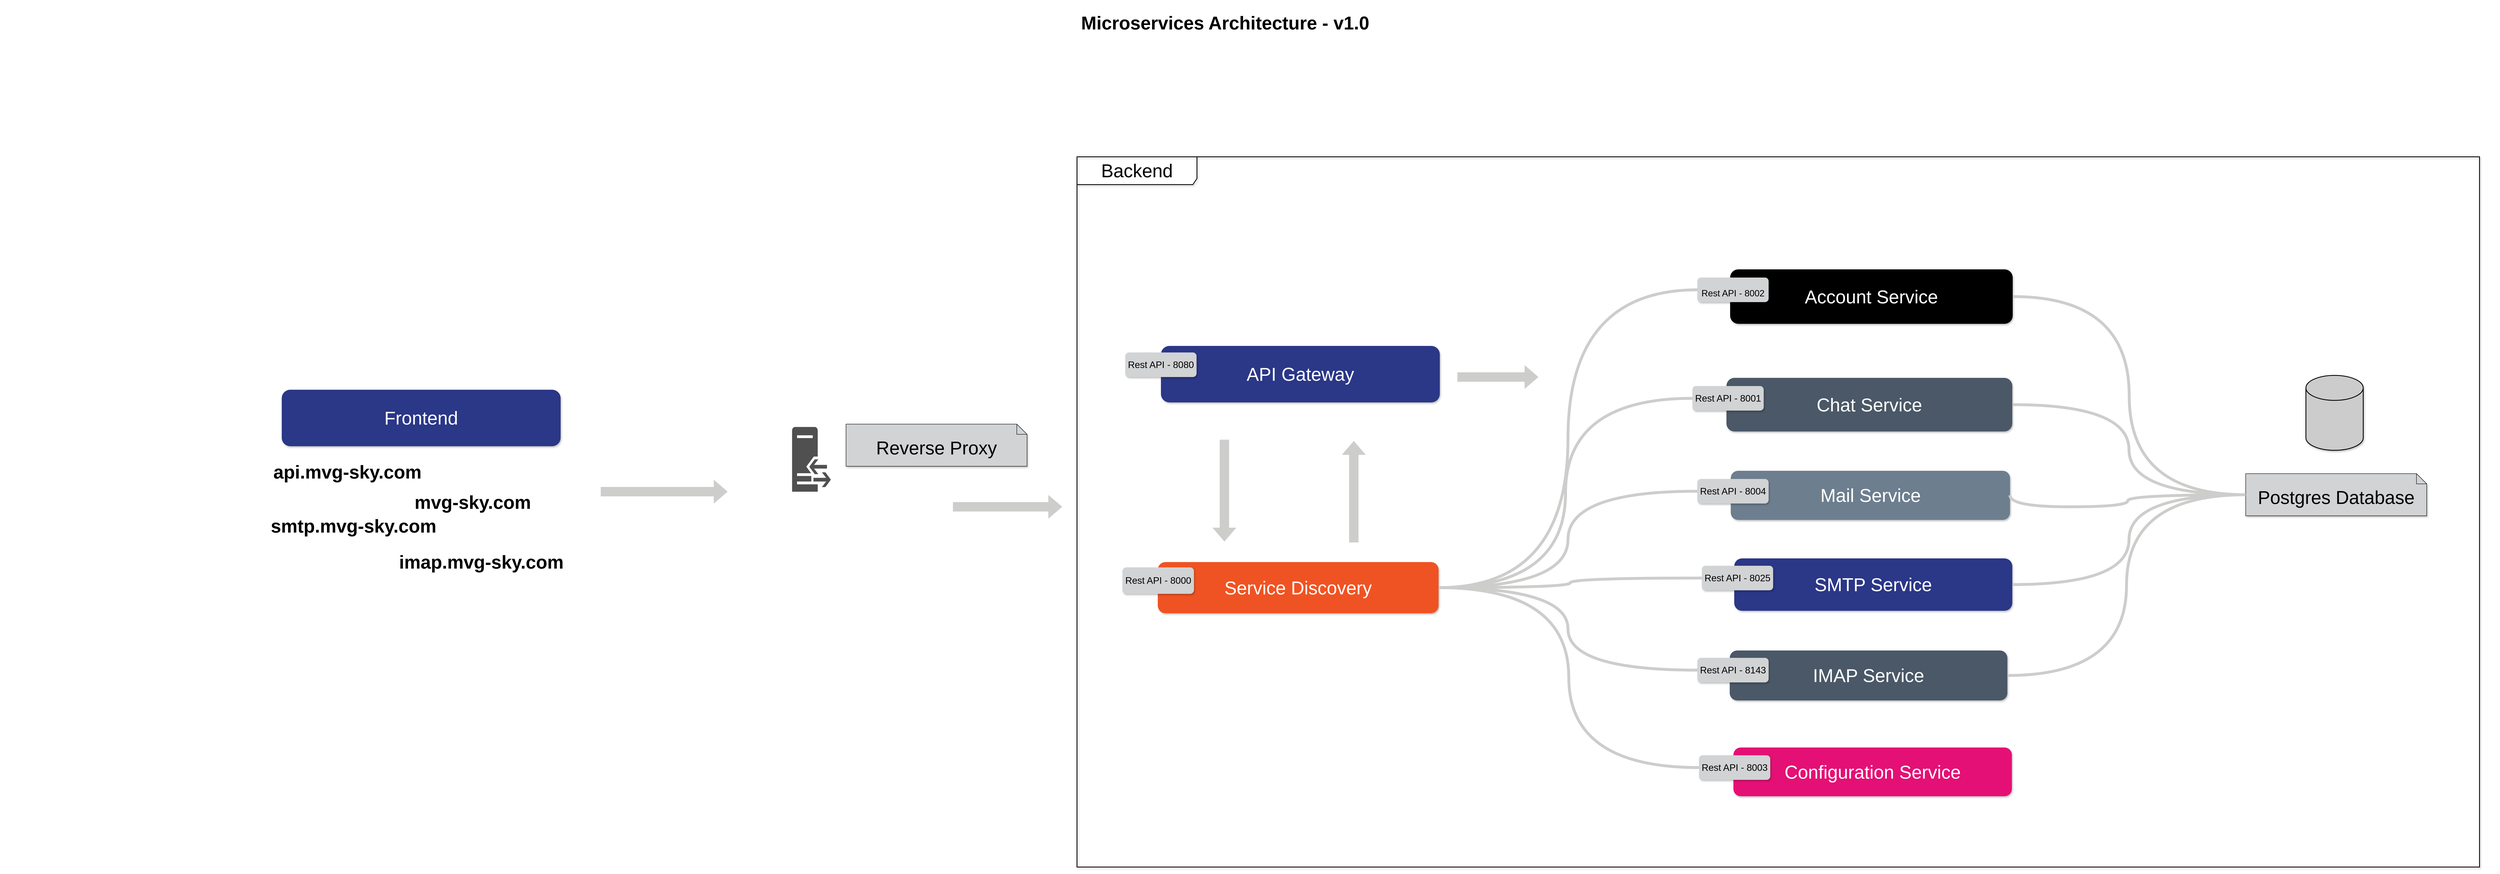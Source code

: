<mxfile version="15.8.7" type="device"><diagram id="xArcYS4Lj_MsuabOqTbh" name="Page-1"><mxGraphModel dx="5354" dy="2509" grid="0" gridSize="10" guides="1" tooltips="1" connect="1" arrows="1" fold="1" page="1" pageScale="1" pageWidth="192000" pageHeight="108000" math="0" shadow="0"><root><mxCell id="0"/><mxCell id="1" parent="0"/><mxCell id="XoczaGIkv7f6MNonP7Z_-21" value="" style="group;fontSize=45;" parent="1" vertex="1" connectable="0"><mxGeometry x="175" y="536.5" width="335" height="279.5" as="geometry"/></mxCell><mxCell id="XoczaGIkv7f6MNonP7Z_-9" value="" style="group;strokeColor=none;strokeWidth=1;container=0;fontSize=45;" parent="XoczaGIkv7f6MNonP7Z_-21" vertex="1" connectable="0"><mxGeometry width="335" height="222" as="geometry"/></mxCell><mxCell id="SgbC2S7V0eXX1e_GKdtZ-4" value="&lt;h1 style=&quot;font-size: 45px;&quot;&gt;&lt;font style=&quot;font-size: 45px;&quot;&gt;Microservices Architecture - v1.0&lt;/font&gt;&lt;/h1&gt;" style="text;html=1;strokeColor=none;fillColor=none;spacing=5;spacingTop=-20;whiteSpace=wrap;overflow=hidden;rounded=0;strokeWidth=4;fontSize=45;align=center;" parent="1" vertex="1"><mxGeometry x="2617" y="318" width="1100" height="170" as="geometry"/></mxCell><mxCell id="SgbC2S7V0eXX1e_GKdtZ-15" value="" style="group" parent="1" vertex="1" connectable="0"><mxGeometry x="2923" y="1153" width="768" height="138" as="geometry"/></mxCell><mxCell id="SgbC2S7V0eXX1e_GKdtZ-9" value="&lt;font style=&quot;font-size: 45px;&quot;&gt;API Gateway&lt;/font&gt;" style="rounded=1;whiteSpace=wrap;html=1;fillColor=#2B3787;fontColor=#FFFFFF;shadow=1;strokeColor=none;fontSize=45;" parent="SgbC2S7V0eXX1e_GKdtZ-15" vertex="1"><mxGeometry x="87" width="681" height="138" as="geometry"/></mxCell><mxCell id="SgbC2S7V0eXX1e_GKdtZ-14" value="&lt;font style=&quot;font-size: 23px&quot;&gt;Rest API - 8080&lt;/font&gt;" style="rounded=1;whiteSpace=wrap;html=1;fontSize=20;fontColor=#000000;strokeWidth=4;fillColor=#D1D3D4;align=center;verticalAlign=middle;strokeColor=none;shadow=1;sketch=0;glass=0;" parent="SgbC2S7V0eXX1e_GKdtZ-15" vertex="1"><mxGeometry y="16" width="174" height="60" as="geometry"/></mxCell><mxCell id="SgbC2S7V0eXX1e_GKdtZ-17" value="" style="group" parent="1" vertex="1" connectable="0"><mxGeometry x="2916" y="1681" width="775" height="136" as="geometry"/></mxCell><mxCell id="SgbC2S7V0eXX1e_GKdtZ-2" value="&lt;font style=&quot;font-size: 45px;&quot;&gt;Service Discovery&lt;/font&gt;" style="rounded=1;whiteSpace=wrap;html=1;fillColor=#F05323;fontColor=#FFFFFF;shadow=1;strokeColor=none;fontSize=45;" parent="SgbC2S7V0eXX1e_GKdtZ-17" vertex="1"><mxGeometry x="86.34" width="685.66" height="125" as="geometry"/></mxCell><mxCell id="SgbC2S7V0eXX1e_GKdtZ-16" value="&lt;font style=&quot;font-size: 23px&quot;&gt;Rest API - 8000&lt;/font&gt;" style="rounded=1;whiteSpace=wrap;html=1;fontSize=20;fontColor=#000000;strokeWidth=4;fillColor=#D1D3D4;align=center;verticalAlign=middle;strokeColor=none;shadow=1;sketch=0;glass=0;" parent="SgbC2S7V0eXX1e_GKdtZ-17" vertex="1"><mxGeometry y="12.947" width="174.685" height="64.737" as="geometry"/></mxCell><mxCell id="SgbC2S7V0eXX1e_GKdtZ-34" value="" style="group;fontSize=45;" parent="1" vertex="1" connectable="0"><mxGeometry x="5659" y="1225" width="442" height="343" as="geometry"/></mxCell><mxCell id="SgbC2S7V0eXX1e_GKdtZ-32" value="" style="strokeWidth=2;html=1;shape=mxgraph.flowchart.database;whiteSpace=wrap;rounded=1;shadow=1;glass=0;sketch=0;fontSize=45;fontColor=#000000;fillColor=#CCCCCC;align=center;verticalAlign=middle;" parent="SgbC2S7V0eXX1e_GKdtZ-34" vertex="1"><mxGeometry x="147" width="140" height="183" as="geometry"/></mxCell><mxCell id="SgbC2S7V0eXX1e_GKdtZ-33" value="Postgres Database" style="shape=note2;boundedLbl=1;whiteSpace=wrap;html=1;size=25;verticalAlign=top;align=center;rounded=1;shadow=1;glass=0;sketch=0;fontSize=45;fontColor=#000000;strokeWidth=1;fillColor=#D1D3D4;" parent="SgbC2S7V0eXX1e_GKdtZ-34" vertex="1"><mxGeometry y="240" width="442" height="103" as="geometry"/></mxCell><mxCell id="SgbC2S7V0eXX1e_GKdtZ-41" value="" style="group;fontSize=45;" parent="1" vertex="1" connectable="0"><mxGeometry x="1966" y="1344" width="717" height="350" as="geometry"/></mxCell><mxCell id="SgbC2S7V0eXX1e_GKdtZ-38" value="Reverse Proxy" style="shape=note2;boundedLbl=1;whiteSpace=wrap;html=1;size=25;verticalAlign=top;align=center;rounded=1;shadow=1;glass=0;sketch=0;fontSize=45;fontColor=#000000;strokeWidth=1;fillColor=#D1D3D4;fontStyle=0" parent="SgbC2S7V0eXX1e_GKdtZ-41" vertex="1"><mxGeometry x="275" width="442" height="103" as="geometry"/></mxCell><mxCell id="SgbC2S7V0eXX1e_GKdtZ-37" value="" style="group;fontSize=45;" parent="SgbC2S7V0eXX1e_GKdtZ-41" vertex="1" connectable="0"><mxGeometry y="7" width="351" height="343" as="geometry"/></mxCell><mxCell id="SgbC2S7V0eXX1e_GKdtZ-35" value="" style="sketch=0;pointerEvents=1;shadow=0;dashed=0;html=1;strokeColor=none;fillColor=#505050;labelPosition=center;verticalLabelPosition=bottom;verticalAlign=top;outlineConnect=0;align=center;shape=mxgraph.office.servers.reverse_proxy;rounded=1;glass=0;fontSize=45;fontColor=#000000;" parent="SgbC2S7V0eXX1e_GKdtZ-37" vertex="1"><mxGeometry x="143.258" width="94.668" height="158.136" as="geometry"/></mxCell><mxCell id="SgbC2S7V0eXX1e_GKdtZ-36" value="" style="shape=image;verticalLabelPosition=bottom;labelBackgroundColor=#ffffff;verticalAlign=top;aspect=fixed;imageAspect=0;image=https://huongdan.azdigi.com/wp-content/uploads/2021/04/nang-cap-phien-ban-nginx-tren-directadmin.png;fontSize=45;" parent="SgbC2S7V0eXX1e_GKdtZ-37" vertex="1"><mxGeometry y="185.977" width="330.462" height="111.214" as="geometry"/></mxCell><mxCell id="SgbC2S7V0eXX1e_GKdtZ-42" value="" style="group" parent="1" vertex="1" connectable="0"><mxGeometry x="4308" y="966" width="1971" height="1476" as="geometry"/></mxCell><mxCell id="SgbC2S7V0eXX1e_GKdtZ-20" value="" style="group" parent="SgbC2S7V0eXX1e_GKdtZ-42" vertex="1" connectable="0"><mxGeometry x="23" y="706" width="758" height="128" as="geometry"/></mxCell><mxCell id="SgbC2S7V0eXX1e_GKdtZ-18" value="&lt;font style=&quot;font-size: 45px;&quot;&gt;SMTP Service&lt;/font&gt;" style="rounded=1;whiteSpace=wrap;html=1;fillColor=#2B3787;fontColor=#FFFFFF;shadow=1;strokeColor=none;fontSize=45;" parent="SgbC2S7V0eXX1e_GKdtZ-20" vertex="1"><mxGeometry x="79" width="679" height="128" as="geometry"/></mxCell><mxCell id="SgbC2S7V0eXX1e_GKdtZ-19" value="&lt;font style=&quot;font-size: 23px&quot;&gt;Rest API - 8025&lt;/font&gt;" style="rounded=1;whiteSpace=wrap;html=1;fontSize=20;fontColor=#000000;strokeWidth=4;fillColor=#D1D3D4;align=center;verticalAlign=middle;strokeColor=none;shadow=1;sketch=0;glass=0;" parent="SgbC2S7V0eXX1e_GKdtZ-20" vertex="1"><mxGeometry y="18" width="174" height="60" as="geometry"/></mxCell><mxCell id="SgbC2S7V0eXX1e_GKdtZ-23" value="" style="group" parent="SgbC2S7V0eXX1e_GKdtZ-42" vertex="1" connectable="0"><mxGeometry x="12" y="931" width="757" height="122" as="geometry"/></mxCell><mxCell id="SgbC2S7V0eXX1e_GKdtZ-21" value="&lt;font style=&quot;font-size: 45px;&quot;&gt;IMAP Service&lt;/font&gt;" style="rounded=1;whiteSpace=wrap;html=1;fillColor=#4A5867;fontColor=#FFFFFF;shadow=1;strokeColor=none;fontSize=45;" parent="SgbC2S7V0eXX1e_GKdtZ-23" vertex="1"><mxGeometry x="79" width="678" height="122" as="geometry"/></mxCell><mxCell id="SgbC2S7V0eXX1e_GKdtZ-22" value="&lt;font style=&quot;font-size: 23px&quot;&gt;Rest API - 8143&lt;/font&gt;" style="rounded=1;whiteSpace=wrap;html=1;fontSize=20;fontColor=#000000;strokeWidth=4;fillColor=#D1D3D4;align=center;verticalAlign=middle;strokeColor=none;shadow=1;sketch=0;glass=0;" parent="SgbC2S7V0eXX1e_GKdtZ-23" vertex="1"><mxGeometry y="18" width="174" height="60" as="geometry"/></mxCell><mxCell id="SgbC2S7V0eXX1e_GKdtZ-25" value="" style="group" parent="SgbC2S7V0eXX1e_GKdtZ-42" vertex="1" connectable="0"><mxGeometry x="12" y="492" width="763.5" height="120" as="geometry"/></mxCell><mxCell id="SgbC2S7V0eXX1e_GKdtZ-8" value="&lt;font style=&quot;font-size: 45px;&quot;&gt;Mail Service&lt;/font&gt;" style="rounded=1;whiteSpace=wrap;html=1;fillColor=#6D7E8F;fontColor=#FFFFFF;shadow=1;strokeColor=none;strokeWidth=1;fontSize=45;" parent="SgbC2S7V0eXX1e_GKdtZ-25" vertex="1"><mxGeometry x="81.5" width="682" height="120" as="geometry"/></mxCell><mxCell id="SgbC2S7V0eXX1e_GKdtZ-24" value="&lt;font style=&quot;font-size: 23px&quot;&gt;Rest API - 8004&lt;br&gt;&lt;/font&gt;" style="rounded=1;whiteSpace=wrap;html=1;fontSize=20;fontColor=#000000;strokeWidth=4;fillColor=#D1D3D4;align=center;verticalAlign=middle;strokeColor=none;shadow=1;sketch=0;glass=0;" parent="SgbC2S7V0eXX1e_GKdtZ-25" vertex="1"><mxGeometry y="20" width="174" height="60" as="geometry"/></mxCell><mxCell id="SgbC2S7V0eXX1e_GKdtZ-27" value="" style="group" parent="SgbC2S7V0eXX1e_GKdtZ-42" vertex="1" connectable="0"><mxGeometry y="265" width="1967" height="1195" as="geometry"/></mxCell><mxCell id="SgbC2S7V0eXX1e_GKdtZ-7" value="&lt;font style=&quot;font-size: 45px;&quot;&gt;Chat Service&lt;/font&gt;" style="rounded=1;whiteSpace=wrap;html=1;fillColor=#4A5867;fontColor=#FFFFFF;shadow=1;strokeColor=none;fontSize=45;" parent="SgbC2S7V0eXX1e_GKdtZ-27" vertex="1"><mxGeometry x="83" width="698" height="131" as="geometry"/></mxCell><mxCell id="SgbC2S7V0eXX1e_GKdtZ-26" value="&lt;font style=&quot;font-size: 23px&quot;&gt;Rest API - 8001&lt;br&gt;&lt;/font&gt;" style="rounded=1;whiteSpace=wrap;html=1;fontSize=20;fontColor=#000000;strokeWidth=4;fillColor=#D1D3D4;align=center;verticalAlign=middle;strokeColor=none;shadow=1;sketch=0;glass=0;" parent="SgbC2S7V0eXX1e_GKdtZ-27" vertex="1"><mxGeometry y="20" width="174" height="60" as="geometry"/></mxCell><mxCell id="SgbC2S7V0eXX1e_GKdtZ-31" value="" style="group" parent="SgbC2S7V0eXX1e_GKdtZ-27" vertex="1" connectable="0"><mxGeometry x="16" y="903" width="775" height="132" as="geometry"/></mxCell><mxCell id="SgbC2S7V0eXX1e_GKdtZ-10" value="&lt;font style=&quot;font-size: 45px;&quot;&gt;Configuration Service&lt;/font&gt;" style="rounded=1;whiteSpace=wrap;html=1;fillColor=#E51075;fontColor=#FFFFFF;shadow=1;strokeColor=none;fontSize=45;" parent="SgbC2S7V0eXX1e_GKdtZ-31" vertex="1"><mxGeometry x="84" width="680" height="119" as="geometry"/></mxCell><mxCell id="SgbC2S7V0eXX1e_GKdtZ-30" value="&lt;font style=&quot;font-size: 23px&quot;&gt;Rest API - 8003&lt;/font&gt;" style="rounded=1;whiteSpace=wrap;html=1;fontSize=20;fontColor=#000000;strokeWidth=4;fillColor=#D1D3D4;align=center;verticalAlign=middle;strokeColor=none;shadow=1;sketch=0;glass=0;" parent="SgbC2S7V0eXX1e_GKdtZ-31" vertex="1"><mxGeometry y="19" width="174" height="60" as="geometry"/></mxCell><mxCell id="SgbC2S7V0eXX1e_GKdtZ-29" value="" style="group" parent="SgbC2S7V0eXX1e_GKdtZ-42" vertex="1" connectable="0"><mxGeometry x="12" width="1910" height="1460" as="geometry"/></mxCell><mxCell id="SgbC2S7V0eXX1e_GKdtZ-6" value="&lt;font style=&quot;font-size: 45px;&quot;&gt;Account Service&lt;/font&gt;" style="rounded=1;whiteSpace=wrap;html=1;fillColor=#000000;fontColor=#FFFFFF;shadow=1;strokeColor=none;fontSize=45;" parent="SgbC2S7V0eXX1e_GKdtZ-29" vertex="1"><mxGeometry x="80" width="690" height="133" as="geometry"/></mxCell><mxCell id="SgbC2S7V0eXX1e_GKdtZ-28" value="&lt;font style=&quot;font-size: 22px&quot;&gt;Rest API - 8002&lt;/font&gt;" style="rounded=1;whiteSpace=wrap;html=1;fontSize=45;fontColor=#000000;strokeWidth=4;fillColor=#D1D3D4;align=center;verticalAlign=middle;strokeColor=none;shadow=1;sketch=0;glass=0;" parent="SgbC2S7V0eXX1e_GKdtZ-29" vertex="1"><mxGeometry y="20" width="174" height="60" as="geometry"/></mxCell><mxCell id="SgbC2S7V0eXX1e_GKdtZ-78" value="Backend" style="shape=umlFrame;whiteSpace=wrap;html=1;rounded=1;shadow=1;glass=0;sketch=0;fontSize=45;fontColor=#000000;strokeWidth=2;fillColor=none;align=center;verticalAlign=middle;width=293;height=68;" parent="SgbC2S7V0eXX1e_GKdtZ-29" vertex="1"><mxGeometry x="-1515" y="-275" width="3425" height="1735" as="geometry"/></mxCell><mxCell id="SgbC2S7V0eXX1e_GKdtZ-43" value="" style="endArrow=none;html=1;rounded=0;fontSize=45;fontColor=#000000;edgeStyle=orthogonalEdgeStyle;curved=1;strokeWidth=7;strokeColor=#CDCDCC;exitX=1;exitY=0.5;exitDx=0;exitDy=0;entryX=0;entryY=0.5;entryDx=0;entryDy=0;entryPerimeter=0;" parent="1" source="SgbC2S7V0eXX1e_GKdtZ-6" target="SgbC2S7V0eXX1e_GKdtZ-33" edge="1"><mxGeometry width="50" height="50" relative="1" as="geometry"><mxPoint x="5261" y="1026" as="sourcePoint"/><mxPoint x="5452" y="1601" as="targetPoint"/></mxGeometry></mxCell><mxCell id="SgbC2S7V0eXX1e_GKdtZ-44" value="" style="endArrow=none;html=1;rounded=0;fontSize=45;fontColor=#000000;edgeStyle=orthogonalEdgeStyle;curved=1;strokeWidth=7;strokeColor=#CDCDCC;exitX=1;exitY=0.5;exitDx=0;exitDy=0;entryX=0;entryY=0.5;entryDx=0;entryDy=0;entryPerimeter=0;" parent="1" source="SgbC2S7V0eXX1e_GKdtZ-7" target="SgbC2S7V0eXX1e_GKdtZ-33" edge="1"><mxGeometry width="50" height="50" relative="1" as="geometry"><mxPoint x="5051" y="1533.07" as="sourcePoint"/><mxPoint x="5843" y="2011.07" as="targetPoint"/></mxGeometry></mxCell><mxCell id="SgbC2S7V0eXX1e_GKdtZ-45" value="" style="endArrow=none;html=1;rounded=0;fontSize=45;fontColor=#000000;edgeStyle=orthogonalEdgeStyle;strokeWidth=7;strokeColor=#CDCDCC;exitX=1;exitY=0.5;exitDx=0;exitDy=0;entryX=0;entryY=0.5;entryDx=0;entryDy=0;entryPerimeter=0;curved=1;" parent="1" source="SgbC2S7V0eXX1e_GKdtZ-8" target="SgbC2S7V0eXX1e_GKdtZ-33" edge="1"><mxGeometry width="50" height="50" relative="1" as="geometry"><mxPoint x="5148.0" y="1606.07" as="sourcePoint"/><mxPoint x="5941" y="1820.07" as="targetPoint"/><Array as="points"><mxPoint x="5084" y="1546"/><mxPoint x="5371" y="1546"/><mxPoint x="5371" y="1516"/></Array></mxGeometry></mxCell><mxCell id="SgbC2S7V0eXX1e_GKdtZ-46" value="" style="endArrow=none;html=1;rounded=0;fontSize=45;fontColor=#000000;strokeWidth=7;strokeColor=#CDCDCC;exitX=1;exitY=0.5;exitDx=0;exitDy=0;entryX=0;entryY=0.5;entryDx=0;entryDy=0;entryPerimeter=0;edgeStyle=orthogonalEdgeStyle;curved=1;" parent="1" source="SgbC2S7V0eXX1e_GKdtZ-18" target="SgbC2S7V0eXX1e_GKdtZ-33" edge="1"><mxGeometry width="50" height="50" relative="1" as="geometry"><mxPoint x="5145" y="1650.57" as="sourcePoint"/><mxPoint x="5943.5" y="1643.07" as="targetPoint"/></mxGeometry></mxCell><mxCell id="SgbC2S7V0eXX1e_GKdtZ-47" value="" style="endArrow=none;html=1;rounded=0;fontSize=45;fontColor=#000000;strokeWidth=7;strokeColor=#CDCDCC;exitX=1;exitY=0.5;exitDx=0;exitDy=0;entryX=0;entryY=0.5;entryDx=0;entryDy=0;entryPerimeter=0;edgeStyle=orthogonalEdgeStyle;curved=1;" parent="1" source="SgbC2S7V0eXX1e_GKdtZ-21" target="SgbC2S7V0eXX1e_GKdtZ-33" edge="1"><mxGeometry width="50" height="50" relative="1" as="geometry"><mxPoint x="5264" y="1823.57" as="sourcePoint"/><mxPoint x="6062.5" y="1816.07" as="targetPoint"/></mxGeometry></mxCell><mxCell id="SgbC2S7V0eXX1e_GKdtZ-48" value="" style="endArrow=none;html=1;rounded=0;fontSize=45;fontColor=#000000;strokeWidth=7;strokeColor=#CDCDCC;exitX=1;exitY=0.5;exitDx=0;exitDy=0;entryX=0;entryY=0.5;entryDx=0;entryDy=0;edgeStyle=orthogonalEdgeStyle;curved=1;" parent="1" source="SgbC2S7V0eXX1e_GKdtZ-2" target="SgbC2S7V0eXX1e_GKdtZ-28" edge="1"><mxGeometry width="50" height="50" relative="1" as="geometry"><mxPoint x="4576" y="522.1" as="sourcePoint"/><mxPoint x="4308" y="1748" as="targetPoint"/></mxGeometry></mxCell><mxCell id="SgbC2S7V0eXX1e_GKdtZ-49" value="" style="endArrow=none;html=1;rounded=0;fontSize=45;fontColor=#000000;edgeStyle=orthogonalEdgeStyle;curved=1;strokeWidth=7;strokeColor=#CDCDCC;exitX=1;exitY=0.5;exitDx=0;exitDy=0;entryX=0;entryY=0.5;entryDx=0;entryDy=0;" parent="1" source="SgbC2S7V0eXX1e_GKdtZ-2" target="SgbC2S7V0eXX1e_GKdtZ-26" edge="1"><mxGeometry width="50" height="50" relative="1" as="geometry"><mxPoint x="3820" y="1816.5" as="sourcePoint"/><mxPoint x="4355" y="1084" as="targetPoint"/></mxGeometry></mxCell><mxCell id="SgbC2S7V0eXX1e_GKdtZ-50" value="" style="endArrow=none;html=1;rounded=0;fontSize=45;fontColor=#000000;edgeStyle=orthogonalEdgeStyle;curved=1;strokeWidth=7;strokeColor=#CDCDCC;exitX=1;exitY=0.5;exitDx=0;exitDy=0;entryX=0;entryY=0.5;entryDx=0;entryDy=0;" parent="1" source="SgbC2S7V0eXX1e_GKdtZ-2" target="SgbC2S7V0eXX1e_GKdtZ-24" edge="1"><mxGeometry width="50" height="50" relative="1" as="geometry"><mxPoint x="3894" y="1778.5" as="sourcePoint"/><mxPoint x="4417.0" y="1311" as="targetPoint"/></mxGeometry></mxCell><mxCell id="SgbC2S7V0eXX1e_GKdtZ-51" value="" style="endArrow=none;html=1;rounded=0;fontSize=45;fontColor=#000000;edgeStyle=orthogonalEdgeStyle;curved=1;strokeWidth=7;strokeColor=#CDCDCC;entryX=0;entryY=0.5;entryDx=0;entryDy=0;exitX=1;exitY=0.5;exitDx=0;exitDy=0;" parent="1" source="SgbC2S7V0eXX1e_GKdtZ-2" target="SgbC2S7V0eXX1e_GKdtZ-19" edge="1"><mxGeometry width="50" height="50" relative="1" as="geometry"><mxPoint x="3957" y="1898" as="sourcePoint"/><mxPoint x="4330" y="1518" as="targetPoint"/></mxGeometry></mxCell><mxCell id="SgbC2S7V0eXX1e_GKdtZ-52" value="" style="endArrow=none;html=1;rounded=0;fontSize=45;fontColor=#000000;edgeStyle=orthogonalEdgeStyle;curved=1;strokeWidth=7;strokeColor=#CDCDCC;entryX=0;entryY=0.5;entryDx=0;entryDy=0;exitX=1;exitY=0.5;exitDx=0;exitDy=0;" parent="1" source="SgbC2S7V0eXX1e_GKdtZ-2" target="SgbC2S7V0eXX1e_GKdtZ-22" edge="1"><mxGeometry width="50" height="50" relative="1" as="geometry"><mxPoint x="3805" y="1971.5" as="sourcePoint"/><mxPoint x="4351" y="1943" as="targetPoint"/></mxGeometry></mxCell><mxCell id="SgbC2S7V0eXX1e_GKdtZ-64" value="" style="group;fontSize=45;" parent="1" vertex="1" connectable="0"><mxGeometry x="664" y="1409" width="1040" height="412" as="geometry"/></mxCell><mxCell id="SgbC2S7V0eXX1e_GKdtZ-58" value="&lt;h1 style=&quot;font-size: 45px;&quot;&gt;&lt;font style=&quot;font-size: 45px;&quot;&gt;mvg-sky.com&lt;/font&gt;&lt;/h1&gt;" style="text;html=1;strokeColor=none;fillColor=none;spacing=5;spacingTop=-20;whiteSpace=wrap;overflow=hidden;rounded=0;shadow=1;glass=0;sketch=0;fontSize=45;fontColor=#000000;align=center;verticalAlign=middle;" parent="SgbC2S7V0eXX1e_GKdtZ-64" vertex="1"><mxGeometry x="312.092" y="74.199" width="706.796" height="123.014" as="geometry"/></mxCell><mxCell id="SgbC2S7V0eXX1e_GKdtZ-61" value="&lt;h1 style=&quot;font-size: 45px;&quot;&gt;&lt;font style=&quot;font-size: 45px;&quot;&gt;imap.mvg-sky.com&lt;/font&gt;&lt;/h1&gt;" style="text;html=1;strokeColor=none;fillColor=none;spacing=5;spacingTop=-20;whiteSpace=wrap;overflow=hidden;rounded=0;shadow=1;glass=0;sketch=0;fontSize=45;fontColor=#000000;align=center;verticalAlign=middle;" parent="SgbC2S7V0eXX1e_GKdtZ-64" vertex="1"><mxGeometry x="333.204" y="220.645" width="706.796" height="123.014" as="geometry"/></mxCell><mxCell id="SgbC2S7V0eXX1e_GKdtZ-59" value="&lt;h1 style=&quot;font-size: 45px;&quot;&gt;&lt;font style=&quot;font-size: 45px;&quot;&gt;api.mvg-sky.com&lt;/font&gt;&lt;/h1&gt;" style="text;html=1;strokeColor=none;fillColor=none;spacing=5;spacingTop=-20;whiteSpace=wrap;overflow=hidden;rounded=0;shadow=1;glass=0;sketch=0;fontSize=45;fontColor=#000000;align=center;verticalAlign=middle;" parent="SgbC2S7V0eXX1e_GKdtZ-64" vertex="1"><mxGeometry x="6.425" width="706.796" height="123.014" as="geometry"/></mxCell><mxCell id="SgbC2S7V0eXX1e_GKdtZ-60" value="&lt;h1 style=&quot;font-size: 45px;&quot;&gt;&lt;font style=&quot;font-size: 45px;&quot;&gt;smtp.mvg-sky.com&lt;/font&gt;&lt;/h1&gt;" style="text;html=1;strokeColor=none;fillColor=none;spacing=5;spacingTop=-20;whiteSpace=wrap;overflow=hidden;rounded=0;shadow=1;glass=0;sketch=0;fontSize=45;fontColor=#000000;align=center;verticalAlign=middle;" parent="SgbC2S7V0eXX1e_GKdtZ-64" vertex="1"><mxGeometry x="21.112" y="132.777" width="706.796" height="123.014" as="geometry"/></mxCell><mxCell id="SgbC2S7V0eXX1e_GKdtZ-66" value="" style="shape=flexArrow;endArrow=classic;html=1;rounded=0;fontSize=45;fontColor=#000000;strokeColor=#CDCDCC;strokeWidth=7;curved=1;fillColor=#CDCDCC;" parent="1" edge="1"><mxGeometry width="50" height="50" relative="1" as="geometry"><mxPoint x="2502" y="1546" as="sourcePoint"/><mxPoint x="2767" y="1546" as="targetPoint"/></mxGeometry></mxCell><mxCell id="SgbC2S7V0eXX1e_GKdtZ-67" value="" style="shape=flexArrow;endArrow=classic;html=1;rounded=0;fontSize=45;fontColor=#000000;strokeColor=#CDCDCC;strokeWidth=7;curved=1;fillColor=#CDCDCC;" parent="1" edge="1"><mxGeometry width="50" height="50" relative="1" as="geometry"><mxPoint x="1642" y="1509" as="sourcePoint"/><mxPoint x="1950" y="1509" as="targetPoint"/></mxGeometry></mxCell><mxCell id="SgbC2S7V0eXX1e_GKdtZ-68" value="" style="shape=flexArrow;endArrow=classic;html=1;rounded=0;fontSize=45;fontColor=#000000;strokeColor=#CDCDCC;strokeWidth=7;curved=1;fillColor=#CDCDCC;" parent="1" edge="1"><mxGeometry width="50" height="50" relative="1" as="geometry"><mxPoint x="3165.0" y="1382.0" as="sourcePoint"/><mxPoint x="3165" y="1629" as="targetPoint"/></mxGeometry></mxCell><mxCell id="SgbC2S7V0eXX1e_GKdtZ-69" value="" style="shape=flexArrow;endArrow=classic;html=1;rounded=0;fontSize=45;fontColor=#000000;strokeColor=#CDCDCC;strokeWidth=7;curved=1;fillColor=#CDCDCC;" parent="1" edge="1"><mxGeometry width="50" height="50" relative="1" as="geometry"><mxPoint x="3481" y="1633" as="sourcePoint"/><mxPoint x="3481" y="1387" as="targetPoint"/></mxGeometry></mxCell><mxCell id="SgbC2S7V0eXX1e_GKdtZ-75" value="" style="shape=flexArrow;endArrow=classic;html=1;rounded=0;fontSize=45;fontColor=#000000;strokeColor=#CDCDCC;strokeWidth=7;curved=1;fillColor=#CDCDCC;" parent="1" edge="1"><mxGeometry width="50" height="50" relative="1" as="geometry"><mxPoint x="3734" y="1229" as="sourcePoint"/><mxPoint x="3930" y="1229" as="targetPoint"/></mxGeometry></mxCell><mxCell id="SgbC2S7V0eXX1e_GKdtZ-79" value="" style="shape=image;verticalLabelPosition=bottom;labelBackgroundColor=#ffffff;verticalAlign=top;aspect=fixed;imageAspect=0;image=https://upload.wikimedia.org/wikipedia/commons/thumb/f/ff/DigitalOcean_logo.svg/1200px-DigitalOcean_logo.svg.png;fontSize=45;" parent="1" vertex="1"><mxGeometry x="6039" y="2205" width="195" height="195" as="geometry"/></mxCell><mxCell id="SgbC2S7V0eXX1e_GKdtZ-81" value="" style="endArrow=none;html=1;rounded=0;fontSize=45;fontColor=#000000;edgeStyle=orthogonalEdgeStyle;curved=1;strokeWidth=7;strokeColor=#CDCDCC;entryX=0;entryY=0.5;entryDx=0;entryDy=0;exitX=1;exitY=0.5;exitDx=0;exitDy=0;" parent="1" source="SgbC2S7V0eXX1e_GKdtZ-2" target="SgbC2S7V0eXX1e_GKdtZ-30" edge="1"><mxGeometry width="50" height="50" relative="1" as="geometry"><mxPoint x="3578" y="2094" as="sourcePoint"/><mxPoint x="4210" y="2295.5" as="targetPoint"/></mxGeometry></mxCell><mxCell id="SgbC2S7V0eXX1e_GKdtZ-54" value="&lt;font style=&quot;font-size: 45px&quot;&gt;Frontend&lt;/font&gt;" style="rounded=1;whiteSpace=wrap;html=1;fillColor=#2B3787;fontColor=#FFFFFF;shadow=1;strokeColor=none;fontSize=45;" parent="1" vertex="1"><mxGeometry x="863" y="1260" width="681" height="138" as="geometry"/></mxCell></root></mxGraphModel></diagram></mxfile>